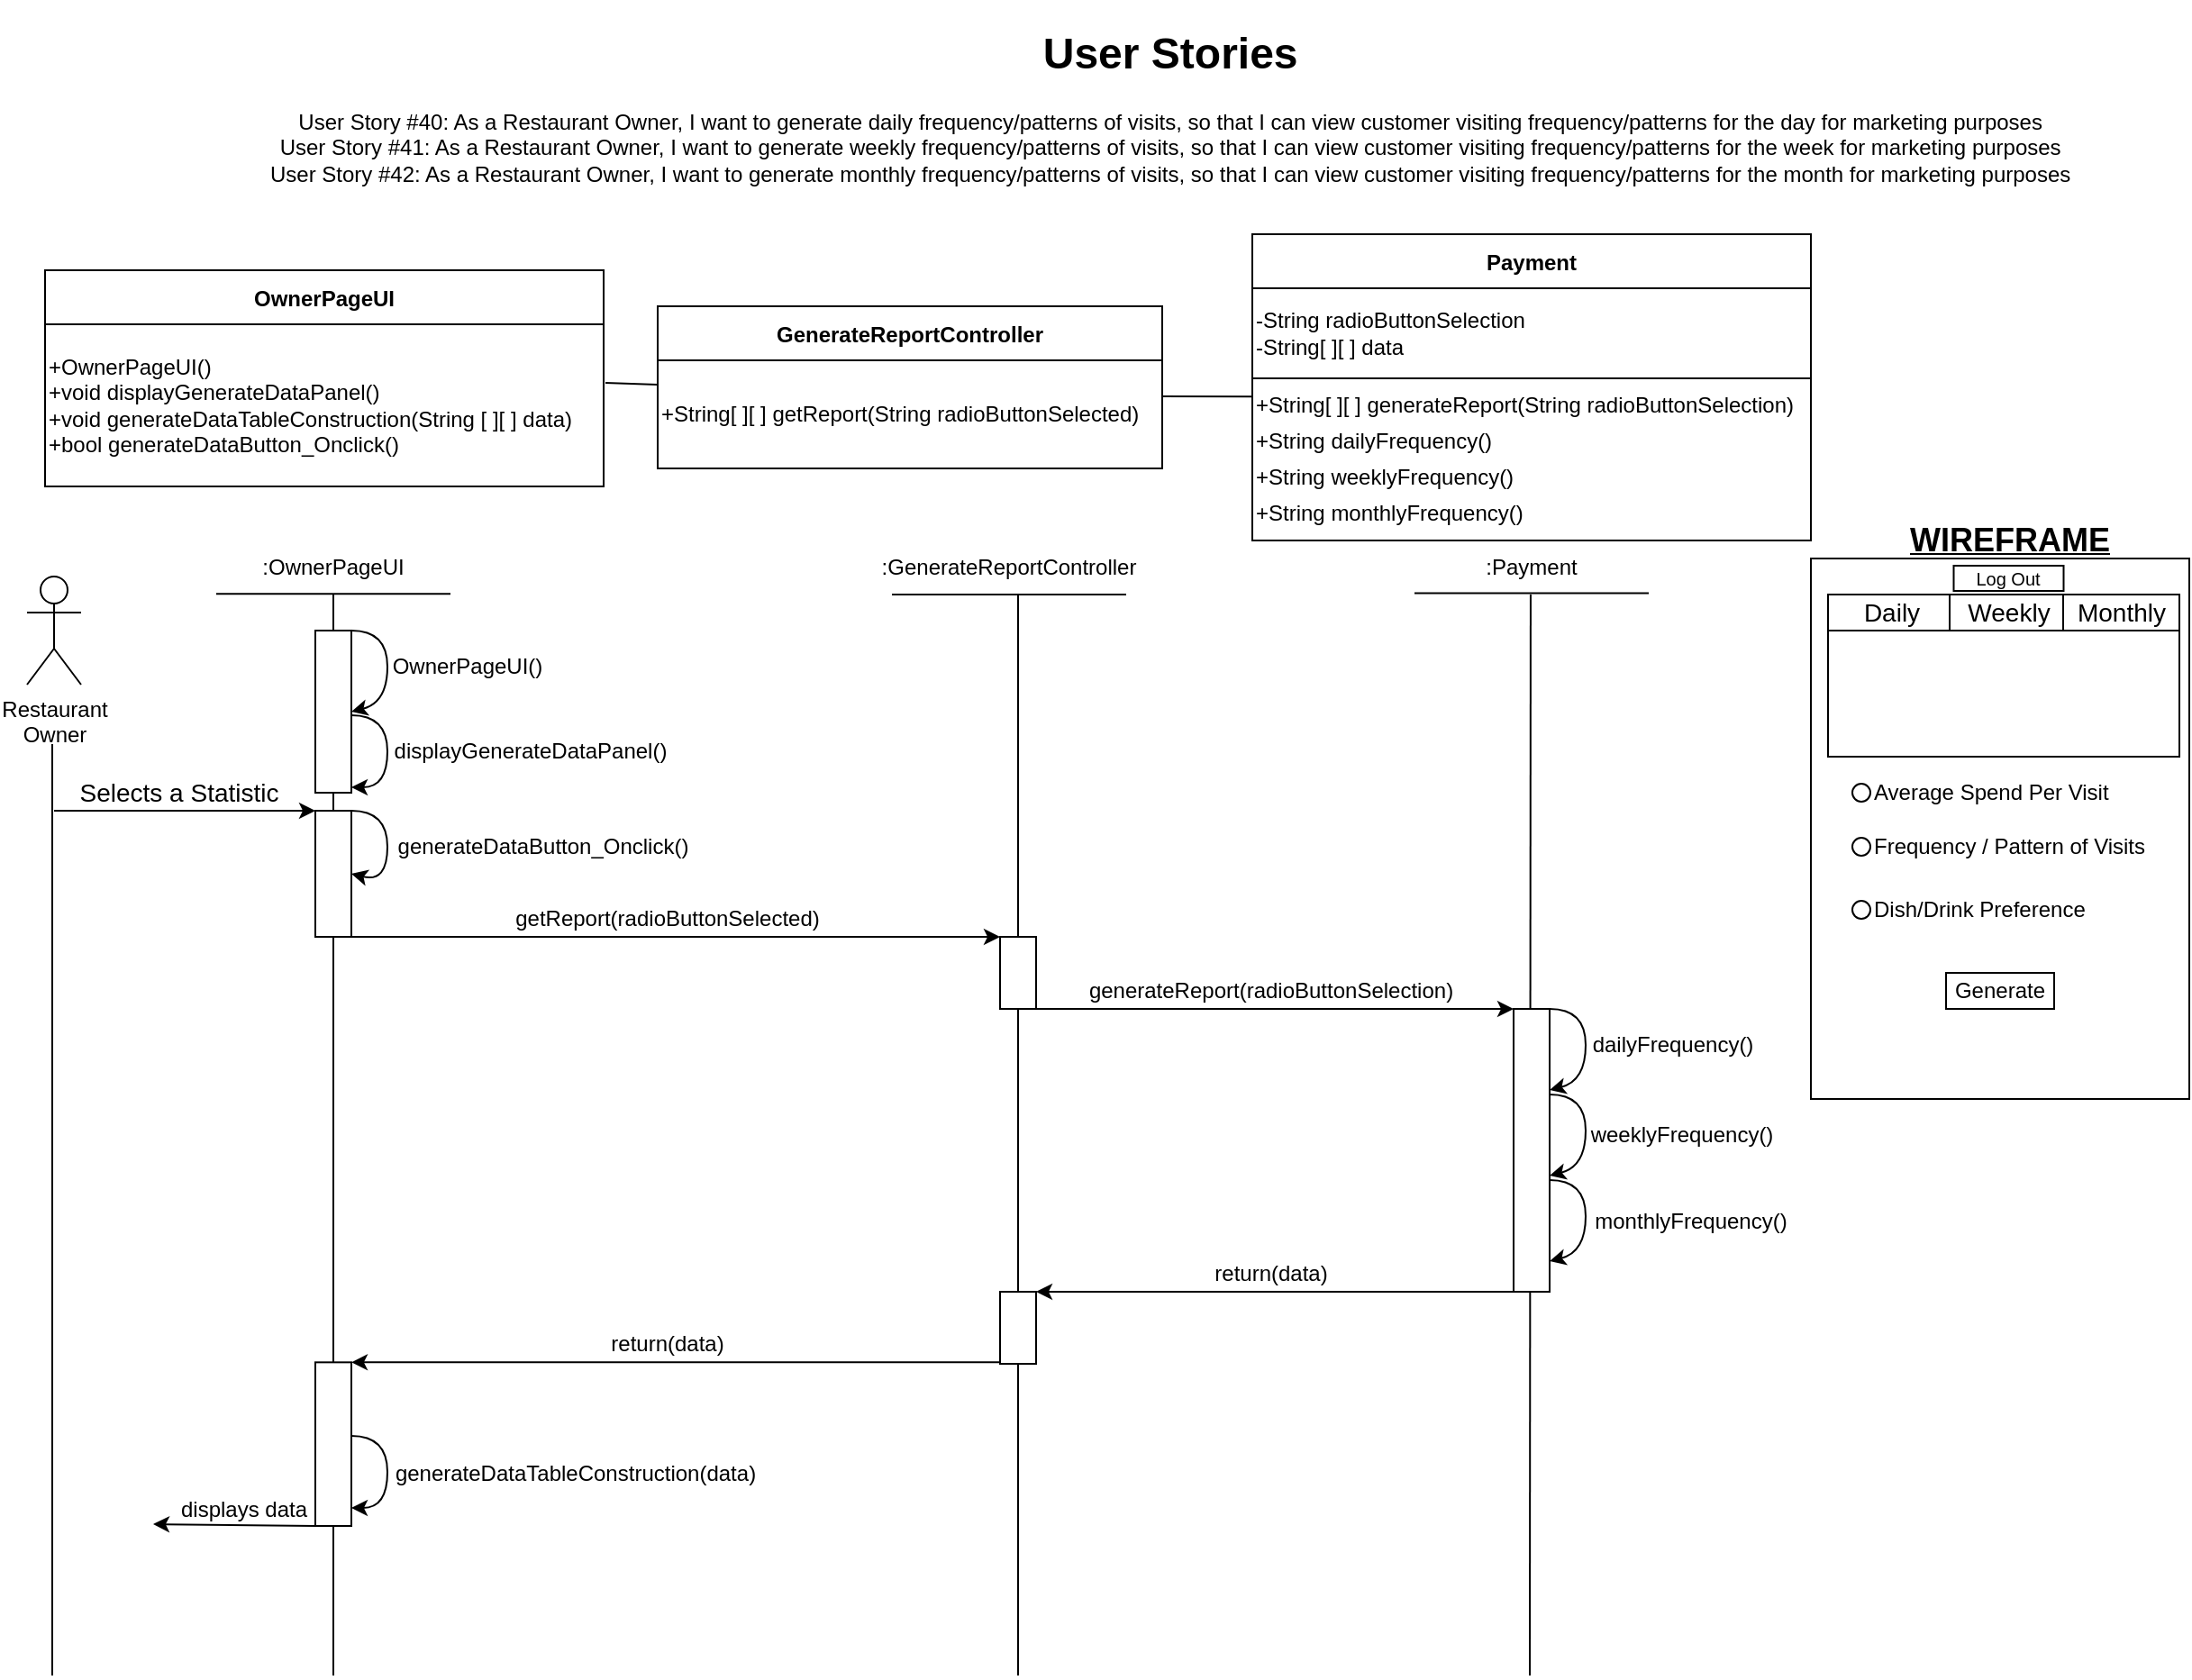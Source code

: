 <mxfile version="18.0.4" type="device"><diagram id="PwLxl22AUJvXUvIUC0Pp" name="Page-1"><mxGraphModel dx="3837" dy="2878" grid="1" gridSize="10" guides="1" tooltips="1" connect="1" arrows="1" fold="1" page="1" pageScale="1" pageWidth="1100" pageHeight="850" math="0" shadow="0"><root><mxCell id="0"/><mxCell id="1" parent="0"/><mxCell id="5G-iTMUmoQ5LyaVrk1en-2" value="OwnerPageUI" style="swimlane;startSize=30;" parent="1" vertex="1"><mxGeometry x="40" y="60" width="310" height="120" as="geometry"/></mxCell><mxCell id="5G-iTMUmoQ5LyaVrk1en-3" value="+OwnerPageUI()&lt;br&gt;+void displayGenerateDataPanel()&lt;br&gt;+void generateDataTableConstruction(String [ ][ ] data)&lt;br&gt;+bool generateDataButton_Onclick()&lt;span&gt;&lt;br&gt;&lt;/span&gt;" style="whiteSpace=wrap;html=1;align=left;" parent="5G-iTMUmoQ5LyaVrk1en-2" vertex="1"><mxGeometry y="30" width="310" height="90" as="geometry"/></mxCell><mxCell id="5G-iTMUmoQ5LyaVrk1en-4" value="GenerateReportController" style="swimlane;startSize=30;" parent="1" vertex="1"><mxGeometry x="380" y="80" width="280" height="90" as="geometry"/></mxCell><mxCell id="5G-iTMUmoQ5LyaVrk1en-5" value="+String[ ][ ] getReport(String&amp;nbsp;&lt;span style=&quot;text-align: center&quot;&gt;radioButtonSelected)&lt;/span&gt;" style="whiteSpace=wrap;html=1;align=left;" parent="5G-iTMUmoQ5LyaVrk1en-4" vertex="1"><mxGeometry y="30" width="280" height="60" as="geometry"/></mxCell><mxCell id="5G-iTMUmoQ5LyaVrk1en-6" value="Payment" style="swimlane;startSize=30;" parent="1" vertex="1"><mxGeometry x="710" y="40" width="310" height="170" as="geometry"/></mxCell><mxCell id="5G-iTMUmoQ5LyaVrk1en-12" value="&lt;div&gt;&lt;span style=&quot;font-family: &amp;#34;helvetica&amp;#34;&quot;&gt;+String[ ][ ] generateReport(String radioButtonSelection)&lt;/span&gt;&lt;/div&gt;" style="text;html=1;strokeColor=none;fillColor=none;align=left;verticalAlign=middle;whiteSpace=wrap;rounded=0;" parent="5G-iTMUmoQ5LyaVrk1en-6" vertex="1"><mxGeometry y="80" width="310" height="30" as="geometry"/></mxCell><mxCell id="5G-iTMUmoQ5LyaVrk1en-7" value="-String radioButtonSelection&lt;br&gt;-String[ ][ ] data" style="whiteSpace=wrap;html=1;align=left;" parent="5G-iTMUmoQ5LyaVrk1en-6" vertex="1"><mxGeometry y="30" width="310" height="50" as="geometry"/></mxCell><mxCell id="5G-iTMUmoQ5LyaVrk1en-13" value="+String dailyFrequency()" style="text;html=1;strokeColor=none;fillColor=none;align=left;verticalAlign=middle;whiteSpace=wrap;rounded=0;" parent="5G-iTMUmoQ5LyaVrk1en-6" vertex="1"><mxGeometry y="100" width="270" height="30" as="geometry"/></mxCell><mxCell id="5G-iTMUmoQ5LyaVrk1en-14" value="+String weeklyFrequency()" style="text;html=1;strokeColor=none;fillColor=none;align=left;verticalAlign=middle;whiteSpace=wrap;rounded=0;" parent="5G-iTMUmoQ5LyaVrk1en-6" vertex="1"><mxGeometry y="120" width="270" height="30" as="geometry"/></mxCell><mxCell id="5G-iTMUmoQ5LyaVrk1en-15" value="+String monthlyFrequency()" style="text;html=1;strokeColor=none;fillColor=none;align=left;verticalAlign=middle;whiteSpace=wrap;rounded=0;" parent="5G-iTMUmoQ5LyaVrk1en-6" vertex="1"><mxGeometry y="140" width="270" height="30" as="geometry"/></mxCell><mxCell id="5G-iTMUmoQ5LyaVrk1en-10" value="" style="endArrow=none;html=1;rounded=0;exitX=1;exitY=0.25;exitDx=0;exitDy=0;entryX=-0.004;entryY=0.304;entryDx=0;entryDy=0;entryPerimeter=0;" parent="1" edge="1"><mxGeometry width="50" height="50" relative="1" as="geometry"><mxPoint x="351" y="122.5" as="sourcePoint"/><mxPoint x="379.88" y="123.44" as="targetPoint"/></mxGeometry></mxCell><mxCell id="5G-iTMUmoQ5LyaVrk1en-11" value="" style="endArrow=none;html=1;rounded=0;exitX=-0.001;exitY=0.187;exitDx=0;exitDy=0;exitPerimeter=0;" parent="1" edge="1"><mxGeometry width="50" height="50" relative="1" as="geometry"><mxPoint x="709.73" y="130.147" as="sourcePoint"/><mxPoint x="660" y="130" as="targetPoint"/></mxGeometry></mxCell><mxCell id="5G-iTMUmoQ5LyaVrk1en-16" value="Restaurant&lt;br&gt;Owner" style="shape=umlActor;verticalLabelPosition=bottom;verticalAlign=top;html=1;outlineConnect=0;" parent="1" vertex="1"><mxGeometry x="30" y="230" width="30" height="60" as="geometry"/></mxCell><mxCell id="5G-iTMUmoQ5LyaVrk1en-17" value="&lt;span style=&quot;font-weight: normal&quot;&gt;:OwnerPageUI&lt;/span&gt;" style="text;html=1;strokeColor=none;fillColor=none;align=center;verticalAlign=middle;whiteSpace=wrap;rounded=0;fontStyle=1" parent="1" vertex="1"><mxGeometry x="170" y="210" width="60" height="30" as="geometry"/></mxCell><mxCell id="5G-iTMUmoQ5LyaVrk1en-18" value="&lt;span style=&quot;font-weight: normal&quot;&gt;:&lt;span&gt;GenerateReportController&lt;/span&gt;&lt;/span&gt;" style="text;html=1;strokeColor=none;fillColor=none;align=center;verticalAlign=middle;whiteSpace=wrap;rounded=0;fontStyle=1" parent="1" vertex="1"><mxGeometry x="545" y="210" width="60" height="30" as="geometry"/></mxCell><mxCell id="5G-iTMUmoQ5LyaVrk1en-19" value=":Payment" style="text;html=1;strokeColor=none;fillColor=none;align=center;verticalAlign=middle;whiteSpace=wrap;rounded=0;" parent="1" vertex="1"><mxGeometry x="835" y="210" width="60" height="30" as="geometry"/></mxCell><mxCell id="5G-iTMUmoQ5LyaVrk1en-20" value="" style="endArrow=none;html=1;rounded=0;" parent="1" edge="1"><mxGeometry width="50" height="50" relative="1" as="geometry"><mxPoint x="135" y="239.57" as="sourcePoint"/><mxPoint x="265" y="239.57" as="targetPoint"/></mxGeometry></mxCell><mxCell id="5G-iTMUmoQ5LyaVrk1en-21" value="" style="endArrow=none;html=1;rounded=0;" parent="1" edge="1"><mxGeometry width="50" height="50" relative="1" as="geometry"><mxPoint x="510" y="240" as="sourcePoint"/><mxPoint x="640" y="240" as="targetPoint"/></mxGeometry></mxCell><mxCell id="5G-iTMUmoQ5LyaVrk1en-22" value="" style="endArrow=none;html=1;rounded=0;" parent="1" edge="1"><mxGeometry width="50" height="50" relative="1" as="geometry"><mxPoint x="800" y="239.26" as="sourcePoint"/><mxPoint x="930" y="239.26" as="targetPoint"/></mxGeometry></mxCell><mxCell id="5G-iTMUmoQ5LyaVrk1en-23" value="" style="endArrow=none;html=1;rounded=0;" parent="1" edge="1"><mxGeometry width="50" height="50" relative="1" as="geometry"><mxPoint x="200" y="840" as="sourcePoint"/><mxPoint x="200" y="240" as="targetPoint"/></mxGeometry></mxCell><mxCell id="5G-iTMUmoQ5LyaVrk1en-24" value="" style="endArrow=none;html=1;rounded=0;" parent="1" edge="1"><mxGeometry width="50" height="50" relative="1" as="geometry"><mxPoint x="864" y="840" as="sourcePoint"/><mxPoint x="864.47" y="240" as="targetPoint"/></mxGeometry></mxCell><mxCell id="5G-iTMUmoQ5LyaVrk1en-25" value="" style="rounded=0;whiteSpace=wrap;html=1;" parent="1" vertex="1"><mxGeometry x="190" y="260" width="20" height="90" as="geometry"/></mxCell><mxCell id="5G-iTMUmoQ5LyaVrk1en-26" value="" style="curved=1;endArrow=classic;html=1;rounded=0;exitX=1;exitY=0;exitDx=0;exitDy=0;entryX=1;entryY=0.5;entryDx=0;entryDy=0;" parent="1" source="5G-iTMUmoQ5LyaVrk1en-25" target="5G-iTMUmoQ5LyaVrk1en-25" edge="1"><mxGeometry width="50" height="50" relative="1" as="geometry"><mxPoint x="300" y="360" as="sourcePoint"/><mxPoint x="350" y="310" as="targetPoint"/><Array as="points"><mxPoint x="230" y="260"/><mxPoint x="230" y="300"/></Array></mxGeometry></mxCell><mxCell id="5G-iTMUmoQ5LyaVrk1en-27" value="OwnerPageUI()" style="text;html=1;align=center;verticalAlign=middle;resizable=0;points=[];autosize=1;strokeColor=none;fillColor=none;" parent="1" vertex="1"><mxGeometry x="224" y="270" width="100" height="20" as="geometry"/></mxCell><mxCell id="5G-iTMUmoQ5LyaVrk1en-28" value="" style="endArrow=none;html=1;rounded=0;startArrow=none;" parent="1" edge="1"><mxGeometry width="50" height="50" relative="1" as="geometry"><mxPoint x="580" y="450" as="sourcePoint"/><mxPoint x="580" y="240" as="targetPoint"/></mxGeometry></mxCell><mxCell id="5G-iTMUmoQ5LyaVrk1en-29" value="" style="endArrow=none;html=1;rounded=0;" parent="1" edge="1"><mxGeometry width="50" height="50" relative="1" as="geometry"><mxPoint x="580" y="840" as="sourcePoint"/><mxPoint x="580" y="439.43" as="targetPoint"/></mxGeometry></mxCell><mxCell id="5G-iTMUmoQ5LyaVrk1en-30" value="" style="endArrow=classic;html=1;rounded=0;exitX=1;exitY=1;exitDx=0;exitDy=0;entryX=0;entryY=0;entryDx=0;entryDy=0;" parent="1" edge="1"><mxGeometry width="50" height="50" relative="1" as="geometry"><mxPoint x="590" y="470" as="sourcePoint"/><mxPoint x="855" y="470" as="targetPoint"/></mxGeometry></mxCell><mxCell id="5G-iTMUmoQ5LyaVrk1en-31" value="&lt;div style=&quot;text-align: left&quot;&gt;&lt;span&gt;generateReport(radioButtonSelection)&lt;/span&gt;&lt;/div&gt;" style="text;html=1;align=center;verticalAlign=middle;resizable=0;points=[];autosize=1;strokeColor=none;fillColor=none;" parent="1" vertex="1"><mxGeometry x="610" y="450" width="220" height="20" as="geometry"/></mxCell><mxCell id="5G-iTMUmoQ5LyaVrk1en-32" value="" style="rounded=0;whiteSpace=wrap;html=1;" parent="1" vertex="1"><mxGeometry x="855" y="470" width="20" height="157" as="geometry"/></mxCell><mxCell id="5G-iTMUmoQ5LyaVrk1en-33" value="" style="rounded=0;whiteSpace=wrap;html=1;" parent="1" vertex="1"><mxGeometry x="190" y="360" width="20" height="70" as="geometry"/></mxCell><mxCell id="5G-iTMUmoQ5LyaVrk1en-34" value="" style="curved=1;endArrow=classic;html=1;rounded=0;exitX=1;exitY=0;exitDx=0;exitDy=0;entryX=1;entryY=0.5;entryDx=0;entryDy=0;" parent="1" source="5G-iTMUmoQ5LyaVrk1en-33" target="5G-iTMUmoQ5LyaVrk1en-33" edge="1"><mxGeometry width="50" height="50" relative="1" as="geometry"><mxPoint x="300" y="460" as="sourcePoint"/><mxPoint x="350" y="410" as="targetPoint"/><Array as="points"><mxPoint x="230" y="360"/><mxPoint x="230" y="400"/></Array></mxGeometry></mxCell><mxCell id="5G-iTMUmoQ5LyaVrk1en-35" value="generateDataButton_Onclick()" style="text;html=1;align=center;verticalAlign=middle;resizable=0;points=[];autosize=1;strokeColor=none;fillColor=none;" parent="1" vertex="1"><mxGeometry x="226" y="370" width="180" height="20" as="geometry"/></mxCell><mxCell id="5G-iTMUmoQ5LyaVrk1en-36" value="" style="rounded=0;whiteSpace=wrap;html=1;" parent="1" vertex="1"><mxGeometry x="570" y="430" width="20" height="40" as="geometry"/></mxCell><mxCell id="5G-iTMUmoQ5LyaVrk1en-37" value="" style="rounded=0;whiteSpace=wrap;html=1;" parent="1" vertex="1"><mxGeometry x="570" y="627" width="20" height="40" as="geometry"/></mxCell><mxCell id="5G-iTMUmoQ5LyaVrk1en-38" value="" style="endArrow=classic;html=1;rounded=0;exitX=0;exitY=1;exitDx=0;exitDy=0;entryX=1;entryY=0;entryDx=0;entryDy=0;" parent="1" target="5G-iTMUmoQ5LyaVrk1en-37" edge="1"><mxGeometry width="50" height="50" relative="1" as="geometry"><mxPoint x="855" y="627" as="sourcePoint"/><mxPoint x="960" y="617" as="targetPoint"/></mxGeometry></mxCell><mxCell id="5G-iTMUmoQ5LyaVrk1en-39" value="&lt;div style=&quot;text-align: left&quot;&gt;&lt;span&gt;return(data)&lt;/span&gt;&lt;/div&gt;" style="text;html=1;align=center;verticalAlign=middle;resizable=0;points=[];autosize=1;strokeColor=none;fillColor=none;fontStyle=0" parent="1" vertex="1"><mxGeometry x="680" y="607" width="80" height="20" as="geometry"/></mxCell><mxCell id="5G-iTMUmoQ5LyaVrk1en-40" value="" style="endArrow=classic;html=1;rounded=0;exitX=0;exitY=1;exitDx=0;exitDy=0;entryX=1;entryY=0;entryDx=0;entryDy=0;" parent="1" edge="1"><mxGeometry width="50" height="50" relative="1" as="geometry"><mxPoint x="570" y="666.17" as="sourcePoint"/><mxPoint x="210" y="666.17" as="targetPoint"/></mxGeometry></mxCell><mxCell id="5G-iTMUmoQ5LyaVrk1en-41" value="" style="rounded=0;whiteSpace=wrap;html=1;" parent="1" vertex="1"><mxGeometry x="190" y="666.17" width="20" height="90.83" as="geometry"/></mxCell><mxCell id="5G-iTMUmoQ5LyaVrk1en-42" value="" style="curved=1;endArrow=classic;html=1;rounded=0;exitX=1;exitY=0;exitDx=0;exitDy=0;entryX=1;entryY=1;entryDx=0;entryDy=0;" parent="1" edge="1"><mxGeometry width="50" height="50" relative="1" as="geometry"><mxPoint x="210" y="707" as="sourcePoint"/><mxPoint x="210" y="747" as="targetPoint"/><Array as="points"><mxPoint x="230" y="707"/><mxPoint x="230" y="747"/></Array></mxGeometry></mxCell><mxCell id="5G-iTMUmoQ5LyaVrk1en-43" value="&lt;span style=&quot;text-align: left&quot;&gt;generateDataTableConstruction(data)&lt;/span&gt;" style="text;html=1;align=center;verticalAlign=middle;resizable=0;points=[];autosize=1;strokeColor=none;fillColor=none;" parent="1" vertex="1"><mxGeometry x="224" y="718" width="220" height="20" as="geometry"/></mxCell><mxCell id="5G-iTMUmoQ5LyaVrk1en-44" value="&lt;div style=&quot;text-align: left&quot;&gt;&lt;span&gt;return(&lt;/span&gt;data&lt;span&gt;)&lt;/span&gt;&lt;/div&gt;" style="text;html=1;align=center;verticalAlign=middle;resizable=0;points=[];autosize=1;strokeColor=none;fillColor=none;fontStyle=0" parent="1" vertex="1"><mxGeometry x="345" y="646.17" width="80" height="20" as="geometry"/></mxCell><mxCell id="5G-iTMUmoQ5LyaVrk1en-45" value="" style="endArrow=classic;html=1;rounded=0;exitX=1;exitY=1;exitDx=0;exitDy=0;" parent="1" edge="1"><mxGeometry width="50" height="50" relative="1" as="geometry"><mxPoint x="200" y="430" as="sourcePoint"/><mxPoint x="570" y="430" as="targetPoint"/></mxGeometry></mxCell><mxCell id="5G-iTMUmoQ5LyaVrk1en-46" value="getReport(radioButtonSelected)" style="text;html=1;align=center;verticalAlign=middle;resizable=0;points=[];autosize=1;strokeColor=none;fillColor=none;" parent="1" vertex="1"><mxGeometry x="295" y="410" width="180" height="20" as="geometry"/></mxCell><mxCell id="5G-iTMUmoQ5LyaVrk1en-47" value="" style="endArrow=classic;html=1;rounded=0;fontSize=14;" parent="1" edge="1"><mxGeometry width="50" height="50" relative="1" as="geometry"><mxPoint x="45" y="360" as="sourcePoint"/><mxPoint x="190" y="360" as="targetPoint"/></mxGeometry></mxCell><mxCell id="5G-iTMUmoQ5LyaVrk1en-48" value="" style="endArrow=none;html=1;rounded=0;fontSize=14;" parent="1" edge="1"><mxGeometry width="50" height="50" relative="1" as="geometry"><mxPoint x="44" y="840" as="sourcePoint"/><mxPoint x="44.0" y="323.0" as="targetPoint"/></mxGeometry></mxCell><mxCell id="5G-iTMUmoQ5LyaVrk1en-49" value="Selects a Statistic" style="text;html=1;align=center;verticalAlign=middle;resizable=0;points=[];autosize=1;strokeColor=none;fillColor=none;fontSize=14;" parent="1" vertex="1"><mxGeometry x="49" y="340" width="130" height="20" as="geometry"/></mxCell><mxCell id="5G-iTMUmoQ5LyaVrk1en-50" value="" style="curved=1;endArrow=classic;html=1;rounded=0;exitX=1;exitY=0;exitDx=0;exitDy=0;entryX=1;entryY=1;entryDx=0;entryDy=0;" parent="1" edge="1"><mxGeometry width="50" height="50" relative="1" as="geometry"><mxPoint x="210" y="307" as="sourcePoint"/><mxPoint x="210" y="347" as="targetPoint"/><Array as="points"><mxPoint x="230" y="307"/><mxPoint x="230" y="347"/></Array></mxGeometry></mxCell><mxCell id="5G-iTMUmoQ5LyaVrk1en-51" value="displayGenerateDataPanel()" style="text;html=1;align=center;verticalAlign=middle;resizable=0;points=[];autosize=1;strokeColor=none;fillColor=none;" parent="1" vertex="1"><mxGeometry x="224" y="317" width="170" height="20" as="geometry"/></mxCell><mxCell id="5G-iTMUmoQ5LyaVrk1en-52" value="" style="curved=1;endArrow=classic;html=1;rounded=0;exitX=1;exitY=0;exitDx=0;exitDy=0;entryX=1;entryY=0.5;entryDx=0;entryDy=0;" parent="1" edge="1"><mxGeometry width="50" height="50" relative="1" as="geometry"><mxPoint x="875" y="470" as="sourcePoint"/><mxPoint x="875" y="515" as="targetPoint"/><Array as="points"><mxPoint x="895" y="470"/><mxPoint x="895" y="510"/></Array></mxGeometry></mxCell><mxCell id="5G-iTMUmoQ5LyaVrk1en-53" value="dailyFrequency()" style="text;html=1;align=center;verticalAlign=middle;resizable=0;points=[];autosize=1;strokeColor=none;fillColor=none;" parent="1" vertex="1"><mxGeometry x="893" y="480" width="100" height="20" as="geometry"/></mxCell><mxCell id="5G-iTMUmoQ5LyaVrk1en-54" value="" style="curved=1;endArrow=classic;html=1;rounded=0;exitX=1;exitY=0;exitDx=0;exitDy=0;entryX=1;entryY=0.5;entryDx=0;entryDy=0;" parent="1" edge="1"><mxGeometry width="50" height="50" relative="1" as="geometry"><mxPoint x="875" y="517.5" as="sourcePoint"/><mxPoint x="875" y="562.5" as="targetPoint"/><Array as="points"><mxPoint x="895" y="517.5"/><mxPoint x="895" y="557.5"/></Array></mxGeometry></mxCell><mxCell id="5G-iTMUmoQ5LyaVrk1en-55" value="weeklyFrequency()" style="text;html=1;align=center;verticalAlign=middle;resizable=0;points=[];autosize=1;strokeColor=none;fillColor=none;" parent="1" vertex="1"><mxGeometry x="888" y="530" width="120" height="20" as="geometry"/></mxCell><mxCell id="5G-iTMUmoQ5LyaVrk1en-56" value="" style="curved=1;endArrow=classic;html=1;rounded=0;exitX=1;exitY=0;exitDx=0;exitDy=0;entryX=1;entryY=0.5;entryDx=0;entryDy=0;" parent="1" edge="1"><mxGeometry width="50" height="50" relative="1" as="geometry"><mxPoint x="875" y="565" as="sourcePoint"/><mxPoint x="875" y="610" as="targetPoint"/><Array as="points"><mxPoint x="895" y="565"/><mxPoint x="895" y="605"/></Array></mxGeometry></mxCell><mxCell id="5G-iTMUmoQ5LyaVrk1en-57" value="monthlyFrequency()" style="text;html=1;align=center;verticalAlign=middle;resizable=0;points=[];autosize=1;strokeColor=none;fillColor=none;" parent="1" vertex="1"><mxGeometry x="893" y="578" width="120" height="20" as="geometry"/></mxCell><mxCell id="5G-iTMUmoQ5LyaVrk1en-72" value="" style="rounded=0;whiteSpace=wrap;html=1;labelBackgroundColor=#FFFFFF;fillColor=#FFFFFF;" parent="1" vertex="1"><mxGeometry x="1020" y="220" width="210" height="300" as="geometry"/></mxCell><mxCell id="5G-iTMUmoQ5LyaVrk1en-73" value="&lt;font style=&quot;font-size: 10px&quot;&gt;Log Out&lt;/font&gt;" style="rounded=0;whiteSpace=wrap;html=1;labelBackgroundColor=none;fillColor=default;" parent="1" vertex="1"><mxGeometry x="1099.25" y="224" width="61" height="14" as="geometry"/></mxCell><mxCell id="5G-iTMUmoQ5LyaVrk1en-74" value="" style="ellipse;whiteSpace=wrap;html=1;aspect=fixed;labelBackgroundColor=#FFFFFF;fillColor=#FFFFFF;" parent="1" vertex="1"><mxGeometry x="1043" y="345" width="10" height="10" as="geometry"/></mxCell><mxCell id="5G-iTMUmoQ5LyaVrk1en-75" value="" style="ellipse;whiteSpace=wrap;html=1;aspect=fixed;labelBackgroundColor=#FFFFFF;fillColor=#FFFFFF;" parent="1" vertex="1"><mxGeometry x="1043" y="375" width="10" height="10" as="geometry"/></mxCell><mxCell id="5G-iTMUmoQ5LyaVrk1en-76" value="" style="ellipse;whiteSpace=wrap;html=1;aspect=fixed;labelBackgroundColor=#FFFFFF;fillColor=#FFFFFF;" parent="1" vertex="1"><mxGeometry x="1043" y="410" width="10" height="10" as="geometry"/></mxCell><mxCell id="5G-iTMUmoQ5LyaVrk1en-77" value="Average Spend Per Visit" style="text;html=1;align=left;verticalAlign=middle;resizable=0;points=[];autosize=1;strokeColor=none;fillColor=none;" parent="1" vertex="1"><mxGeometry x="1053" y="340" width="150" height="20" as="geometry"/></mxCell><mxCell id="5G-iTMUmoQ5LyaVrk1en-78" value="Frequency / Pattern of Visits" style="text;html=1;align=left;verticalAlign=middle;resizable=0;points=[];autosize=1;strokeColor=none;fillColor=none;" parent="1" vertex="1"><mxGeometry x="1053" y="370" width="170" height="20" as="geometry"/></mxCell><mxCell id="5G-iTMUmoQ5LyaVrk1en-79" value="Generate" style="rounded=0;whiteSpace=wrap;html=1;labelBackgroundColor=#FFFFFF;fillColor=#FFFFFF;" parent="1" vertex="1"><mxGeometry x="1095" y="450" width="60" height="20" as="geometry"/></mxCell><mxCell id="5G-iTMUmoQ5LyaVrk1en-80" value="&lt;b&gt;&lt;u&gt;&lt;font style=&quot;font-size: 18px&quot;&gt;WIREFRAME&lt;/font&gt;&lt;/u&gt;&lt;/b&gt;" style="text;html=1;align=center;verticalAlign=middle;resizable=0;points=[];autosize=1;strokeColor=none;fillColor=none;" parent="1" vertex="1"><mxGeometry x="1064.75" y="200" width="130" height="20" as="geometry"/></mxCell><mxCell id="5G-iTMUmoQ5LyaVrk1en-81" value="Dish/Drink Preference" style="text;html=1;align=left;verticalAlign=middle;resizable=0;points=[];autosize=1;strokeColor=none;fillColor=none;" parent="1" vertex="1"><mxGeometry x="1053" y="405" width="130" height="20" as="geometry"/></mxCell><mxCell id="5G-iTMUmoQ5LyaVrk1en-82" value="" style="rounded=0;whiteSpace=wrap;html=1;labelBackgroundColor=none;fontSize=13;fillColor=default;" parent="1" vertex="1"><mxGeometry x="1029.5" y="240" width="195" height="90" as="geometry"/></mxCell><mxCell id="5G-iTMUmoQ5LyaVrk1en-83" value="Daily" style="rounded=0;whiteSpace=wrap;html=1;shadow=0;sketch=0;fontSize=14;fillColor=default;" parent="1" vertex="1"><mxGeometry x="1029.5" y="240" width="69.5" height="20" as="geometry"/></mxCell><mxCell id="5G-iTMUmoQ5LyaVrk1en-84" value="Weekly" style="rounded=0;whiteSpace=wrap;html=1;shadow=0;sketch=0;fontSize=14;fillColor=default;" parent="1" vertex="1"><mxGeometry x="1097" y="240" width="65.5" height="20" as="geometry"/></mxCell><mxCell id="5G-iTMUmoQ5LyaVrk1en-85" value="Monthly" style="rounded=0;whiteSpace=wrap;html=1;shadow=0;sketch=0;fontSize=14;fillColor=default;" parent="1" vertex="1"><mxGeometry x="1160" y="240" width="64.5" height="20" as="geometry"/></mxCell><mxCell id="5G-iTMUmoQ5LyaVrk1en-87" value="&lt;h1 style=&quot;text-align: center&quot;&gt;User Stories&lt;/h1&gt;&lt;div style=&quot;text-align: center&quot;&gt;User Story #40: As a Restaurant Owner, I want to generate daily frequency/patterns of visits, so that I can view customer visiting frequency/patterns for the day for marketing purposes&lt;/div&gt;&lt;span&gt;&lt;div style=&quot;text-align: center&quot;&gt;&lt;span&gt;User Story #41: As a Restaurant Owner, I want to generate weekly frequency/patterns of visits, so that I can view customer visiting frequency/patterns for the week for marketing purposes&lt;/span&gt;&lt;/div&gt;&lt;/span&gt;&lt;div style=&quot;text-align: center&quot;&gt;User Story #42: As a Restaurant Owner, I want to generate monthly frequency/patterns of visits, so that I can view customer visiting frequency/patterns for the month for marketing purposes&lt;br&gt;&lt;/div&gt;" style="text;html=1;strokeColor=none;fillColor=none;spacing=5;spacingTop=-20;whiteSpace=wrap;overflow=hidden;rounded=0;" parent="1" vertex="1"><mxGeometry x="160" y="-80" width="1020" height="120" as="geometry"/></mxCell><mxCell id="5G-iTMUmoQ5LyaVrk1en-88" value="" style="endArrow=classic;html=1;rounded=0;" parent="1" edge="1"><mxGeometry width="50" height="50" relative="1" as="geometry"><mxPoint x="190" y="757" as="sourcePoint"/><mxPoint x="100" y="756" as="targetPoint"/></mxGeometry></mxCell><mxCell id="5G-iTMUmoQ5LyaVrk1en-89" value="&lt;span style=&quot;text-align: left&quot;&gt;displays data&lt;/span&gt;" style="text;html=1;align=center;verticalAlign=middle;resizable=0;points=[];autosize=1;strokeColor=none;fillColor=none;" parent="1" vertex="1"><mxGeometry x="105" y="738" width="90" height="20" as="geometry"/></mxCell></root></mxGraphModel></diagram></mxfile>